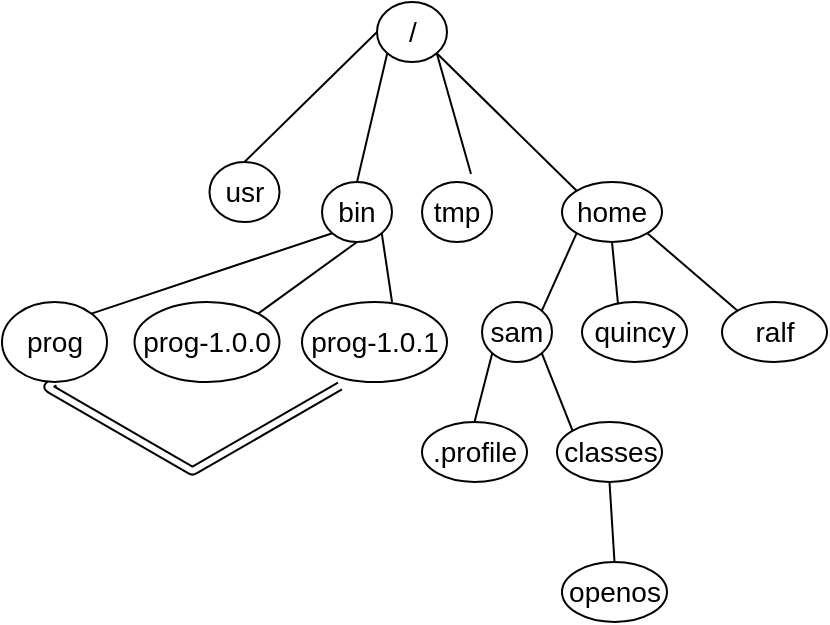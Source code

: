 <mxfile version="20.8.10" type="device"><diagram name="Page-1" id="ncnSEnzes_fpny0PNwh9"><mxGraphModel dx="1010" dy="738" grid="1" gridSize="10" guides="1" tooltips="1" connect="1" arrows="1" fold="1" page="1" pageScale="1" pageWidth="850" pageHeight="1100" math="0" shadow="0"><root><mxCell id="0"/><mxCell id="1" parent="0"/><mxCell id="yhn53usShoV-oI3MiLu0-26" style="rounded=1;orthogonalLoop=1;jettySize=auto;html=1;exitX=0;exitY=1;exitDx=0;exitDy=0;entryX=0.5;entryY=0;entryDx=0;entryDy=0;fontSize=14;endArrow=none;endFill=0;" edge="1" parent="1" source="yhn53usShoV-oI3MiLu0-14" target="yhn53usShoV-oI3MiLu0-15"><mxGeometry relative="1" as="geometry"/></mxCell><mxCell id="yhn53usShoV-oI3MiLu0-27" style="rounded=1;orthogonalLoop=1;jettySize=auto;html=1;entryX=0.7;entryY=-0.133;entryDx=0;entryDy=0;entryPerimeter=0;fontSize=14;endArrow=none;endFill=0;exitX=1;exitY=1;exitDx=0;exitDy=0;" edge="1" parent="1" source="yhn53usShoV-oI3MiLu0-14" target="yhn53usShoV-oI3MiLu0-16"><mxGeometry relative="1" as="geometry"><mxPoint x="380" y="460" as="sourcePoint"/></mxGeometry></mxCell><mxCell id="yhn53usShoV-oI3MiLu0-28" style="rounded=1;orthogonalLoop=1;jettySize=auto;html=1;exitX=0;exitY=0.5;exitDx=0;exitDy=0;entryX=0.5;entryY=0;entryDx=0;entryDy=0;fontSize=14;endArrow=none;endFill=0;" edge="1" parent="1" source="yhn53usShoV-oI3MiLu0-14" target="yhn53usShoV-oI3MiLu0-17"><mxGeometry relative="1" as="geometry"/></mxCell><mxCell id="yhn53usShoV-oI3MiLu0-29" style="rounded=1;orthogonalLoop=1;jettySize=auto;html=1;exitX=1;exitY=1;exitDx=0;exitDy=0;entryX=0;entryY=0;entryDx=0;entryDy=0;fontSize=14;endArrow=none;endFill=0;" edge="1" parent="1" source="yhn53usShoV-oI3MiLu0-14" target="yhn53usShoV-oI3MiLu0-18"><mxGeometry relative="1" as="geometry"/></mxCell><mxCell id="yhn53usShoV-oI3MiLu0-14" value="/" style="ellipse;whiteSpace=wrap;html=1;fontSize=14;rounded=1;" vertex="1" parent="1"><mxGeometry x="367.5" y="430" width="35" height="30" as="geometry"/></mxCell><mxCell id="yhn53usShoV-oI3MiLu0-44" style="edgeStyle=none;rounded=1;orthogonalLoop=1;jettySize=auto;html=1;exitX=0;exitY=1;exitDx=0;exitDy=0;entryX=1;entryY=0;entryDx=0;entryDy=0;fontSize=14;endArrow=none;endFill=0;" edge="1" parent="1" source="yhn53usShoV-oI3MiLu0-15" target="yhn53usShoV-oI3MiLu0-40"><mxGeometry relative="1" as="geometry"/></mxCell><mxCell id="yhn53usShoV-oI3MiLu0-45" style="edgeStyle=none;rounded=1;orthogonalLoop=1;jettySize=auto;html=1;exitX=0.5;exitY=1;exitDx=0;exitDy=0;entryX=1;entryY=0;entryDx=0;entryDy=0;fontSize=14;endArrow=none;endFill=0;" edge="1" parent="1" source="yhn53usShoV-oI3MiLu0-15" target="yhn53usShoV-oI3MiLu0-41"><mxGeometry relative="1" as="geometry"/></mxCell><mxCell id="yhn53usShoV-oI3MiLu0-46" style="edgeStyle=none;rounded=1;orthogonalLoop=1;jettySize=auto;html=1;exitX=1;exitY=1;exitDx=0;exitDy=0;entryX=0.621;entryY=0;entryDx=0;entryDy=0;entryPerimeter=0;fontSize=14;endArrow=none;endFill=0;" edge="1" parent="1" source="yhn53usShoV-oI3MiLu0-15" target="yhn53usShoV-oI3MiLu0-39"><mxGeometry relative="1" as="geometry"/></mxCell><mxCell id="yhn53usShoV-oI3MiLu0-15" value="bin" style="ellipse;whiteSpace=wrap;html=1;fontSize=14;rounded=1;" vertex="1" parent="1"><mxGeometry x="340" y="520" width="35" height="30" as="geometry"/></mxCell><mxCell id="yhn53usShoV-oI3MiLu0-16" value="tmp" style="ellipse;whiteSpace=wrap;html=1;fontSize=14;rounded=1;" vertex="1" parent="1"><mxGeometry x="390" y="520" width="35" height="30" as="geometry"/></mxCell><mxCell id="yhn53usShoV-oI3MiLu0-17" value="usr" style="ellipse;whiteSpace=wrap;html=1;fontSize=14;rounded=1;" vertex="1" parent="1"><mxGeometry x="283.75" y="510" width="35" height="30" as="geometry"/></mxCell><mxCell id="yhn53usShoV-oI3MiLu0-30" style="edgeStyle=none;rounded=1;orthogonalLoop=1;jettySize=auto;html=1;exitX=0;exitY=1;exitDx=0;exitDy=0;entryX=1;entryY=0;entryDx=0;entryDy=0;fontSize=14;endArrow=none;endFill=0;" edge="1" parent="1" source="yhn53usShoV-oI3MiLu0-18" target="yhn53usShoV-oI3MiLu0-19"><mxGeometry relative="1" as="geometry"/></mxCell><mxCell id="yhn53usShoV-oI3MiLu0-31" style="edgeStyle=none;rounded=1;orthogonalLoop=1;jettySize=auto;html=1;exitX=0.5;exitY=1;exitDx=0;exitDy=0;entryX=0.343;entryY=0.033;entryDx=0;entryDy=0;entryPerimeter=0;fontSize=14;endArrow=none;endFill=0;" edge="1" parent="1" source="yhn53usShoV-oI3MiLu0-18" target="yhn53usShoV-oI3MiLu0-20"><mxGeometry relative="1" as="geometry"/></mxCell><mxCell id="yhn53usShoV-oI3MiLu0-32" style="edgeStyle=none;rounded=1;orthogonalLoop=1;jettySize=auto;html=1;exitX=1;exitY=1;exitDx=0;exitDy=0;entryX=0;entryY=0;entryDx=0;entryDy=0;fontSize=14;endArrow=none;endFill=0;" edge="1" parent="1" source="yhn53usShoV-oI3MiLu0-18" target="yhn53usShoV-oI3MiLu0-21"><mxGeometry relative="1" as="geometry"/></mxCell><mxCell id="yhn53usShoV-oI3MiLu0-18" value="home" style="ellipse;whiteSpace=wrap;html=1;fontSize=14;rounded=1;" vertex="1" parent="1"><mxGeometry x="460" y="520" width="50" height="30" as="geometry"/></mxCell><mxCell id="yhn53usShoV-oI3MiLu0-35" style="edgeStyle=none;rounded=1;orthogonalLoop=1;jettySize=auto;html=1;exitX=0;exitY=1;exitDx=0;exitDy=0;entryX=0.5;entryY=0;entryDx=0;entryDy=0;fontSize=14;endArrow=none;endFill=0;" edge="1" parent="1" source="yhn53usShoV-oI3MiLu0-19" target="yhn53usShoV-oI3MiLu0-22"><mxGeometry relative="1" as="geometry"/></mxCell><mxCell id="yhn53usShoV-oI3MiLu0-36" style="edgeStyle=none;rounded=1;orthogonalLoop=1;jettySize=auto;html=1;exitX=1;exitY=1;exitDx=0;exitDy=0;entryX=0;entryY=0;entryDx=0;entryDy=0;fontSize=14;endArrow=none;endFill=0;" edge="1" parent="1" source="yhn53usShoV-oI3MiLu0-19" target="yhn53usShoV-oI3MiLu0-23"><mxGeometry relative="1" as="geometry"/></mxCell><mxCell id="yhn53usShoV-oI3MiLu0-19" value="sam" style="ellipse;whiteSpace=wrap;html=1;fontSize=14;rounded=1;" vertex="1" parent="1"><mxGeometry x="420" y="580" width="35" height="30" as="geometry"/></mxCell><mxCell id="yhn53usShoV-oI3MiLu0-20" value="quincy" style="ellipse;whiteSpace=wrap;html=1;fontSize=14;rounded=1;" vertex="1" parent="1"><mxGeometry x="470" y="580" width="52.5" height="30" as="geometry"/></mxCell><mxCell id="yhn53usShoV-oI3MiLu0-21" value="ralf" style="ellipse;whiteSpace=wrap;html=1;fontSize=14;rounded=1;" vertex="1" parent="1"><mxGeometry x="540" y="580" width="52.5" height="30" as="geometry"/></mxCell><mxCell id="yhn53usShoV-oI3MiLu0-22" value=".profile" style="ellipse;whiteSpace=wrap;html=1;fontSize=14;rounded=1;" vertex="1" parent="1"><mxGeometry x="390" y="640" width="52.5" height="30" as="geometry"/></mxCell><mxCell id="yhn53usShoV-oI3MiLu0-34" style="edgeStyle=none;rounded=1;orthogonalLoop=1;jettySize=auto;html=1;exitX=0.5;exitY=1;exitDx=0;exitDy=0;entryX=0.5;entryY=0;entryDx=0;entryDy=0;fontSize=14;endArrow=none;endFill=0;" edge="1" parent="1" source="yhn53usShoV-oI3MiLu0-23" target="yhn53usShoV-oI3MiLu0-24"><mxGeometry relative="1" as="geometry"/></mxCell><mxCell id="yhn53usShoV-oI3MiLu0-23" value="classes" style="ellipse;whiteSpace=wrap;html=1;fontSize=14;rounded=1;" vertex="1" parent="1"><mxGeometry x="457.5" y="640" width="52.5" height="30" as="geometry"/></mxCell><mxCell id="yhn53usShoV-oI3MiLu0-24" value="openos" style="ellipse;whiteSpace=wrap;html=1;fontSize=14;rounded=1;" vertex="1" parent="1"><mxGeometry x="460" y="710" width="52.5" height="30" as="geometry"/></mxCell><mxCell id="yhn53usShoV-oI3MiLu0-39" value="prog-1.0.1" style="ellipse;whiteSpace=wrap;html=1;fontSize=14;rounded=1;" vertex="1" parent="1"><mxGeometry x="330" y="580" width="72.5" height="40" as="geometry"/></mxCell><mxCell id="yhn53usShoV-oI3MiLu0-49" style="edgeStyle=isometricEdgeStyle;rounded=1;orthogonalLoop=1;jettySize=auto;html=1;exitX=0.5;exitY=1;exitDx=0;exitDy=0;fontSize=14;endArrow=none;endFill=0;entryX=0.262;entryY=1.05;entryDx=0;entryDy=0;entryPerimeter=0;shape=link;" edge="1" parent="1" source="yhn53usShoV-oI3MiLu0-40" target="yhn53usShoV-oI3MiLu0-39"><mxGeometry relative="1" as="geometry"><mxPoint x="300" y="700" as="targetPoint"/><Array as="points"><mxPoint x="250" y="650"/></Array></mxGeometry></mxCell><mxCell id="yhn53usShoV-oI3MiLu0-40" value="prog" style="ellipse;whiteSpace=wrap;html=1;fontSize=14;rounded=1;" vertex="1" parent="1"><mxGeometry x="180" y="580" width="52.5" height="40" as="geometry"/></mxCell><mxCell id="yhn53usShoV-oI3MiLu0-41" value="prog-1.0.0" style="ellipse;whiteSpace=wrap;html=1;fontSize=14;rounded=1;" vertex="1" parent="1"><mxGeometry x="246.25" y="580" width="72.5" height="40" as="geometry"/></mxCell></root></mxGraphModel></diagram></mxfile>